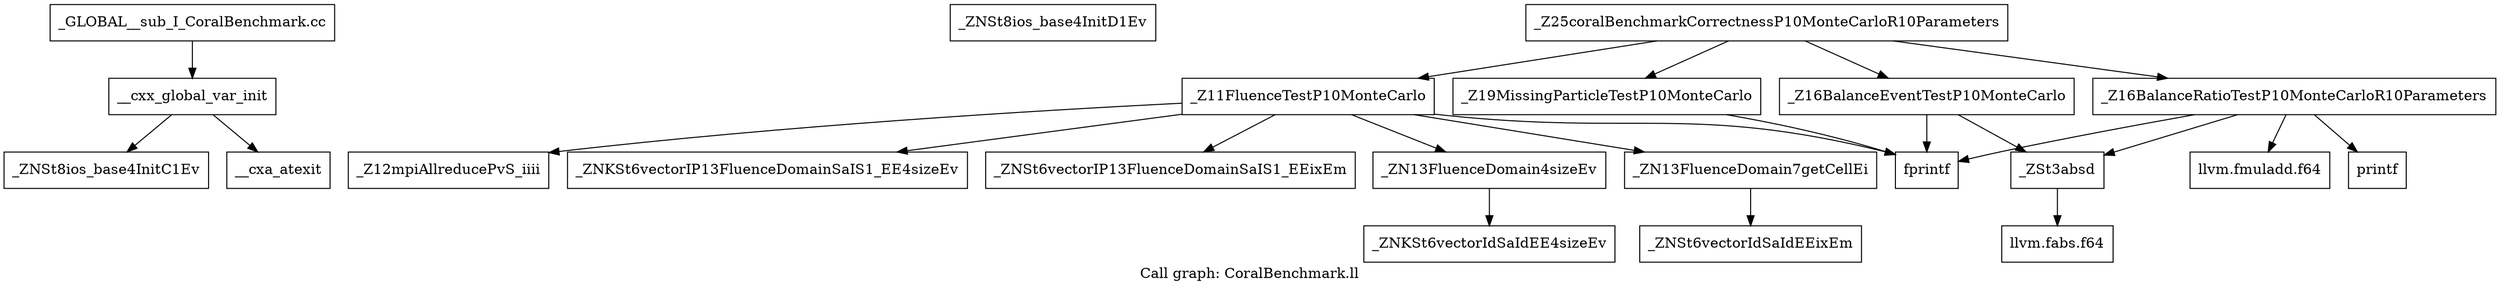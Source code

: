 digraph "Call graph: CoralBenchmark.ll" {
	label="Call graph: CoralBenchmark.ll";

	Node0x55e71bd38d10 [shape=record,label="{__cxx_global_var_init}"];
	Node0x55e71bd38d10 -> Node0x55e71bd0eb60;
	Node0x55e71bd38d10 -> Node0x55e71bd242f0;
	Node0x55e71bd0eb60 [shape=record,label="{_ZNSt8ios_base4InitC1Ev}"];
	Node0x55e71bd235f0 [shape=record,label="{_ZNSt8ios_base4InitD1Ev}"];
	Node0x55e71bd242f0 [shape=record,label="{__cxa_atexit}"];
	Node0x55e71bd2d910 [shape=record,label="{_Z25coralBenchmarkCorrectnessP10MonteCarloR10Parameters}"];
	Node0x55e71bd2d910 -> Node0x55e71bd2d990;
	Node0x55e71bd2d910 -> Node0x55e71bd17d50;
	Node0x55e71bd2d910 -> Node0x55e71bd19910;
	Node0x55e71bd2d910 -> Node0x55e71bd49030;
	Node0x55e71bd2d990 [shape=record,label="{_Z16BalanceRatioTestP10MonteCarloR10Parameters}"];
	Node0x55e71bd2d990 -> Node0x55e71bd490b0;
	Node0x55e71bd2d990 -> Node0x55e71bd49230;
	Node0x55e71bd2d990 -> Node0x55e71bd49130;
	Node0x55e71bd2d990 -> Node0x55e71bd491b0;
	Node0x55e71bd19910 [shape=record,label="{_Z19MissingParticleTestP10MonteCarlo}"];
	Node0x55e71bd19910 -> Node0x55e71bd490b0;
	Node0x55e71bd17d50 [shape=record,label="{_Z16BalanceEventTestP10MonteCarlo}"];
	Node0x55e71bd17d50 -> Node0x55e71bd490b0;
	Node0x55e71bd17d50 -> Node0x55e71bd49230;
	Node0x55e71bd243e0 [shape=record,label="{_ZNSt6vectorIdSaIdEEixEm}"];
	Node0x55e71bd27ab0 [shape=record,label="{_GLOBAL__sub_I_CoralBenchmark.cc}"];
	Node0x55e71bd27ab0 -> Node0x55e71bd38d10;
	Node0x55e71bd49030 [shape=record,label="{_Z11FluenceTestP10MonteCarlo}"];
	Node0x55e71bd49030 -> Node0x55e71bd490b0;
	Node0x55e71bd49030 -> Node0x55e71bd21660;
	Node0x55e71bd49030 -> Node0x55e71bd19c10;
	Node0x55e71bd49030 -> Node0x55e71bd228b0;
	Node0x55e71bd49030 -> Node0x55e71bd1cd10;
	Node0x55e71bd49030 -> Node0x55e71bd1d220;
	Node0x55e71bd490b0 [shape=record,label="{fprintf}"];
	Node0x55e71bd49130 [shape=record,label="{printf}"];
	Node0x55e71bd49230 [shape=record,label="{_ZSt3absd}"];
	Node0x55e71bd49230 -> Node0x55e71bd21fc0;
	Node0x55e71bd491b0 [shape=record,label="{llvm.fmuladd.f64}"];
	Node0x55e71bd19c10 [shape=record,label="{_ZNKSt6vectorIP13FluenceDomainSaIS1_EE4sizeEv}"];
	Node0x55e71bd228b0 [shape=record,label="{_ZNSt6vectorIP13FluenceDomainSaIS1_EEixEm}"];
	Node0x55e71bd1cd10 [shape=record,label="{_ZN13FluenceDomain4sizeEv}"];
	Node0x55e71bd1cd10 -> Node0x55e71bd22df0;
	Node0x55e71bd1d220 [shape=record,label="{_ZN13FluenceDomain7getCellEi}"];
	Node0x55e71bd1d220 -> Node0x55e71bd243e0;
	Node0x55e71bd21660 [shape=record,label="{_Z12mpiAllreducePvS_iiii}"];
	Node0x55e71bd21fc0 [shape=record,label="{llvm.fabs.f64}"];
	Node0x55e71bd22df0 [shape=record,label="{_ZNKSt6vectorIdSaIdEE4sizeEv}"];
}
